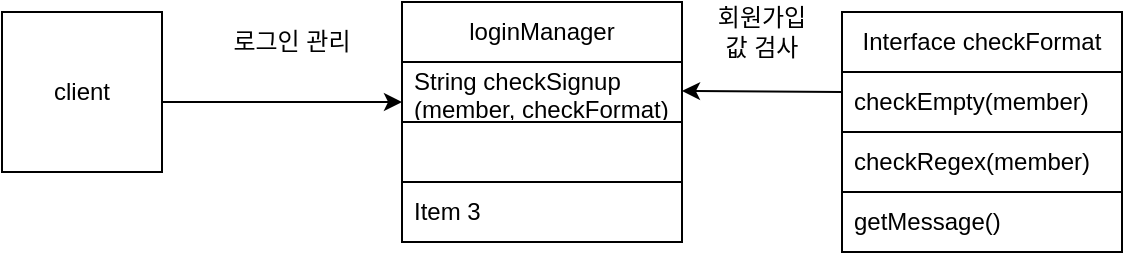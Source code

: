 <mxfile version="20.8.3" type="github">
  <diagram id="NeCs39wI6BxZ36_T76BO" name="페이지-1">
    <mxGraphModel dx="474" dy="738" grid="1" gridSize="10" guides="1" tooltips="1" connect="1" arrows="1" fold="1" page="1" pageScale="1" pageWidth="827" pageHeight="1169" math="0" shadow="0">
      <root>
        <mxCell id="0" />
        <mxCell id="1" parent="0" />
        <mxCell id="A49DSCVe-X59VMN3Lkft-1" value="client" style="whiteSpace=wrap;html=1;aspect=fixed;" parent="1" vertex="1">
          <mxGeometry x="20" y="585" width="80" height="80" as="geometry" />
        </mxCell>
        <mxCell id="A49DSCVe-X59VMN3Lkft-3" value="" style="endArrow=classic;html=1;rounded=0;" parent="1" edge="1">
          <mxGeometry width="50" height="50" relative="1" as="geometry">
            <mxPoint x="100" y="630" as="sourcePoint" />
            <mxPoint x="220" y="630" as="targetPoint" />
            <Array as="points">
              <mxPoint x="140" y="630" />
            </Array>
          </mxGeometry>
        </mxCell>
        <mxCell id="A49DSCVe-X59VMN3Lkft-6" value="로그인 관리" style="text;html=1;strokeColor=none;fillColor=none;align=center;verticalAlign=middle;whiteSpace=wrap;rounded=0;" parent="1" vertex="1">
          <mxGeometry x="130" y="585" width="70" height="30" as="geometry" />
        </mxCell>
        <mxCell id="A49DSCVe-X59VMN3Lkft-7" value="loginManager" style="swimlane;fontStyle=0;childLayout=stackLayout;horizontal=1;startSize=30;horizontalStack=0;resizeParent=1;resizeParentMax=0;resizeLast=0;collapsible=1;marginBottom=0;whiteSpace=wrap;html=1;" parent="1" vertex="1">
          <mxGeometry x="220" y="580" width="140" height="120" as="geometry" />
        </mxCell>
        <mxCell id="A49DSCVe-X59VMN3Lkft-8" value="String checkSignup&lt;br&gt;(member, checkFormat)" style="text;strokeColor=default;fillColor=none;align=left;verticalAlign=middle;spacingLeft=4;spacingRight=4;overflow=hidden;points=[[0,0.5],[1,0.5]];portConstraint=eastwest;rotatable=0;whiteSpace=wrap;html=1;" parent="A49DSCVe-X59VMN3Lkft-7" vertex="1">
          <mxGeometry y="30" width="140" height="30" as="geometry" />
        </mxCell>
        <mxCell id="A49DSCVe-X59VMN3Lkft-9" value="" style="text;strokeColor=default;fillColor=none;align=left;verticalAlign=middle;spacingLeft=4;spacingRight=4;overflow=hidden;points=[[0,0.5],[1,0.5]];portConstraint=eastwest;rotatable=0;whiteSpace=wrap;html=1;" parent="A49DSCVe-X59VMN3Lkft-7" vertex="1">
          <mxGeometry y="60" width="140" height="30" as="geometry" />
        </mxCell>
        <mxCell id="A49DSCVe-X59VMN3Lkft-10" value="Item 3" style="text;strokeColor=none;fillColor=none;align=left;verticalAlign=middle;spacingLeft=4;spacingRight=4;overflow=hidden;points=[[0,0.5],[1,0.5]];portConstraint=eastwest;rotatable=0;whiteSpace=wrap;html=1;" parent="A49DSCVe-X59VMN3Lkft-7" vertex="1">
          <mxGeometry y="90" width="140" height="30" as="geometry" />
        </mxCell>
        <mxCell id="A49DSCVe-X59VMN3Lkft-11" value="" style="endArrow=classic;html=1;rounded=0;" parent="1" edge="1">
          <mxGeometry width="50" height="50" relative="1" as="geometry">
            <mxPoint x="440" y="625" as="sourcePoint" />
            <mxPoint x="360" y="624.5" as="targetPoint" />
          </mxGeometry>
        </mxCell>
        <mxCell id="A49DSCVe-X59VMN3Lkft-12" value="회원가입 값 검사" style="text;html=1;strokeColor=none;fillColor=none;align=center;verticalAlign=middle;whiteSpace=wrap;rounded=0;" parent="1" vertex="1">
          <mxGeometry x="370" y="580" width="60" height="30" as="geometry" />
        </mxCell>
        <mxCell id="A49DSCVe-X59VMN3Lkft-13" value="Interface checkFormat" style="swimlane;fontStyle=0;childLayout=stackLayout;horizontal=1;startSize=30;horizontalStack=0;resizeParent=1;resizeParentMax=0;resizeLast=0;collapsible=1;marginBottom=0;whiteSpace=wrap;html=1;strokeColor=default;" parent="1" vertex="1">
          <mxGeometry x="440" y="585" width="140" height="120" as="geometry">
            <mxRectangle x="440" y="585" width="60" height="30" as="alternateBounds" />
          </mxGeometry>
        </mxCell>
        <mxCell id="A49DSCVe-X59VMN3Lkft-14" value="checkEmpty(member)" style="text;strokeColor=default;fillColor=none;align=left;verticalAlign=middle;spacingLeft=4;spacingRight=4;overflow=hidden;points=[[0,0.5],[1,0.5]];portConstraint=eastwest;rotatable=0;whiteSpace=wrap;html=1;" parent="A49DSCVe-X59VMN3Lkft-13" vertex="1">
          <mxGeometry y="30" width="140" height="30" as="geometry" />
        </mxCell>
        <mxCell id="A49DSCVe-X59VMN3Lkft-15" value="checkRegex(member)" style="text;strokeColor=default;fillColor=none;align=left;verticalAlign=middle;spacingLeft=4;spacingRight=4;overflow=hidden;points=[[0,0.5],[1,0.5]];portConstraint=eastwest;rotatable=0;whiteSpace=wrap;html=1;" parent="A49DSCVe-X59VMN3Lkft-13" vertex="1">
          <mxGeometry y="60" width="140" height="30" as="geometry" />
        </mxCell>
        <mxCell id="A49DSCVe-X59VMN3Lkft-16" value="getMessage()" style="text;strokeColor=none;fillColor=none;align=left;verticalAlign=middle;spacingLeft=4;spacingRight=4;overflow=hidden;points=[[0,0.5],[1,0.5]];portConstraint=eastwest;rotatable=0;whiteSpace=wrap;html=1;" parent="A49DSCVe-X59VMN3Lkft-13" vertex="1">
          <mxGeometry y="90" width="140" height="30" as="geometry" />
        </mxCell>
      </root>
    </mxGraphModel>
  </diagram>
</mxfile>
